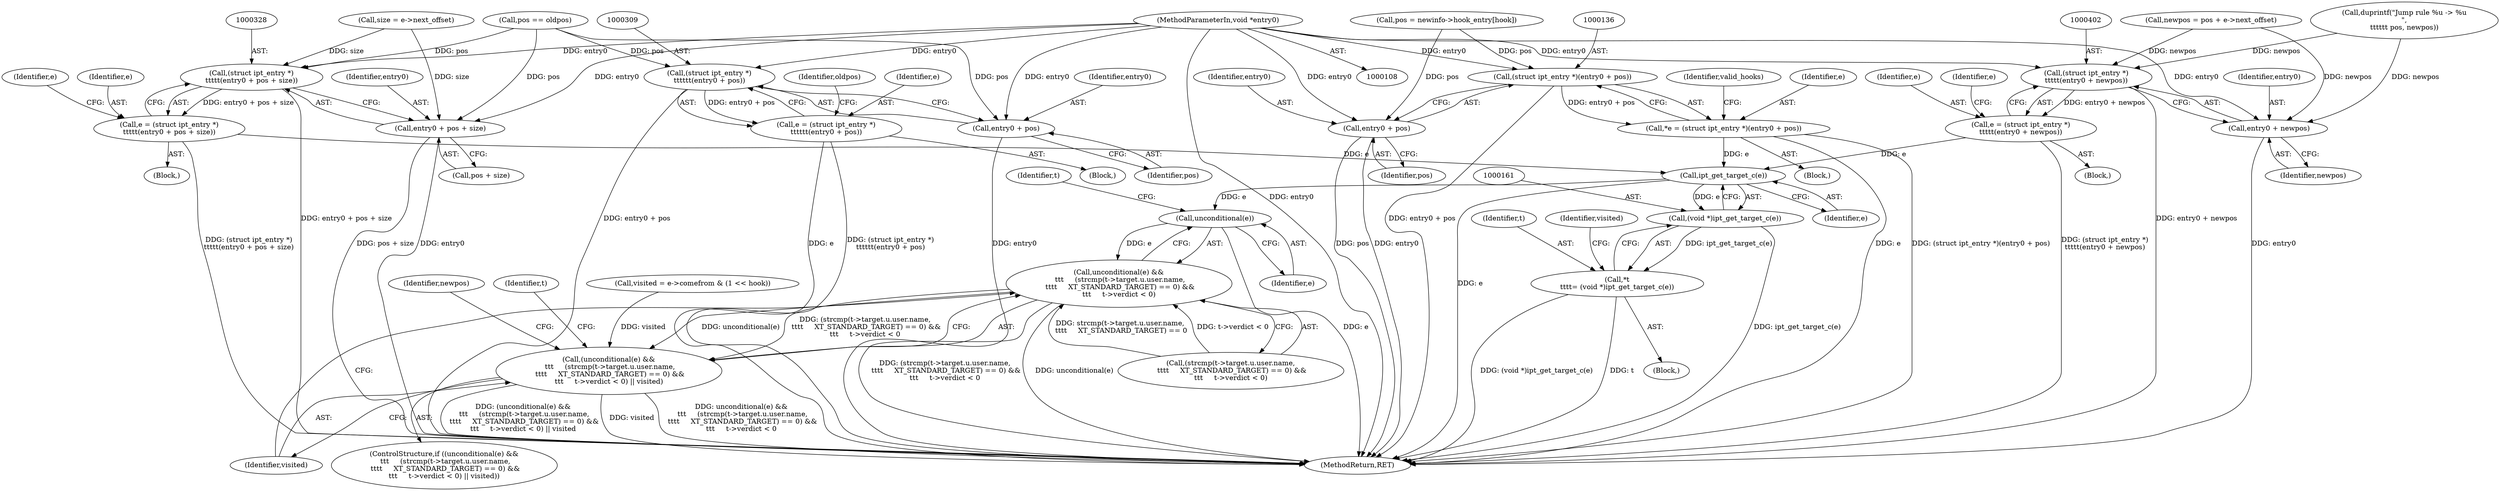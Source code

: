 digraph "0_linux_54d83fc74aa9ec72794373cb47432c5f7fb1a309_6@pointer" {
"1000111" [label="(MethodParameterIn,void *entry0)"];
"1000135" [label="(Call,(struct ipt_entry *)(entry0 + pos))"];
"1000133" [label="(Call,*e = (struct ipt_entry *)(entry0 + pos))"];
"1000162" [label="(Call,ipt_get_target_c(e))"];
"1000160" [label="(Call,(void *)ipt_get_target_c(e))"];
"1000158" [label="(Call,*t\n\t\t\t\t= (void *)ipt_get_target_c(e))"];
"1000206" [label="(Call,unconditional(e))"];
"1000205" [label="(Call,unconditional(e) &&\n \t\t\t     (strcmp(t->target.u.user.name,\n \t\t\t\t     XT_STANDARD_TARGET) == 0) &&\n\t\t\t     t->verdict < 0)"];
"1000204" [label="(Call,(unconditional(e) &&\n \t\t\t     (strcmp(t->target.u.user.name,\n \t\t\t\t     XT_STANDARD_TARGET) == 0) &&\n\t\t\t     t->verdict < 0) || visited)"];
"1000137" [label="(Call,entry0 + pos)"];
"1000308" [label="(Call,(struct ipt_entry *)\n\t\t\t\t\t\t(entry0 + pos))"];
"1000306" [label="(Call,e = (struct ipt_entry *)\n\t\t\t\t\t\t(entry0 + pos))"];
"1000310" [label="(Call,entry0 + pos)"];
"1000327" [label="(Call,(struct ipt_entry *)\n\t\t\t\t\t(entry0 + pos + size))"];
"1000325" [label="(Call,e = (struct ipt_entry *)\n\t\t\t\t\t(entry0 + pos + size))"];
"1000329" [label="(Call,entry0 + pos + size)"];
"1000401" [label="(Call,(struct ipt_entry *)\n\t\t\t\t\t(entry0 + newpos))"];
"1000399" [label="(Call,e = (struct ipt_entry *)\n\t\t\t\t\t(entry0 + newpos))"];
"1000403" [label="(Call,entry0 + newpos)"];
"1000204" [label="(Call,(unconditional(e) &&\n \t\t\t     (strcmp(t->target.u.user.name,\n \t\t\t\t     XT_STANDARD_TARGET) == 0) &&\n\t\t\t     t->verdict < 0) || visited)"];
"1000227" [label="(Identifier,visited)"];
"1000125" [label="(Call,pos = newinfo->hook_entry[hook])"];
"1000311" [label="(Identifier,entry0)"];
"1000138" [label="(Identifier,entry0)"];
"1000348" [label="(Identifier,newpos)"];
"1000160" [label="(Call,(void *)ipt_get_target_c(e))"];
"1000159" [label="(Identifier,t)"];
"1000239" [label="(Identifier,t)"];
"1000165" [label="(Call,visited = e->comefrom & (1 << hook))"];
"1000302" [label="(Call,pos == oldpos)"];
"1000392" [label="(Call,newpos = pos + e->next_offset)"];
"1000203" [label="(ControlStructure,if ((unconditional(e) &&\n \t\t\t     (strcmp(t->target.u.user.name,\n \t\t\t\t     XT_STANDARD_TARGET) == 0) &&\n\t\t\t     t->verdict < 0) || visited))"];
"1000137" [label="(Call,entry0 + pos)"];
"1000400" [label="(Identifier,e)"];
"1000163" [label="(Identifier,e)"];
"1000409" [label="(Identifier,e)"];
"1000156" [label="(Block,)"];
"1000314" [label="(Identifier,oldpos)"];
"1000123" [label="(Block,)"];
"1000306" [label="(Call,e = (struct ipt_entry *)\n\t\t\t\t\t\t(entry0 + pos))"];
"1000337" [label="(Identifier,e)"];
"1000228" [label="(Block,)"];
"1000310" [label="(Call,entry0 + pos)"];
"1000166" [label="(Identifier,visited)"];
"1000158" [label="(Call,*t\n\t\t\t\t= (void *)ipt_get_target_c(e))"];
"1000399" [label="(Call,e = (struct ipt_entry *)\n\t\t\t\t\t(entry0 + newpos))"];
"1000422" [label="(MethodReturn,RET)"];
"1000312" [label="(Identifier,pos)"];
"1000404" [label="(Identifier,entry0)"];
"1000207" [label="(Identifier,e)"];
"1000205" [label="(Call,unconditional(e) &&\n \t\t\t     (strcmp(t->target.u.user.name,\n \t\t\t\t     XT_STANDARD_TARGET) == 0) &&\n\t\t\t     t->verdict < 0)"];
"1000330" [label="(Identifier,entry0)"];
"1000401" [label="(Call,(struct ipt_entry *)\n\t\t\t\t\t(entry0 + newpos))"];
"1000345" [label="(Block,)"];
"1000405" [label="(Identifier,newpos)"];
"1000308" [label="(Call,(struct ipt_entry *)\n\t\t\t\t\t\t(entry0 + pos))"];
"1000162" [label="(Call,ipt_get_target_c(e))"];
"1000263" [label="(Block,)"];
"1000386" [label="(Call,duprintf(\"Jump rule %u -> %u\n\",\n\t\t\t\t\t\t pos, newpos))"];
"1000325" [label="(Call,e = (struct ipt_entry *)\n\t\t\t\t\t(entry0 + pos + size))"];
"1000403" [label="(Call,entry0 + newpos)"];
"1000134" [label="(Identifier,e)"];
"1000307" [label="(Identifier,e)"];
"1000206" [label="(Call,unconditional(e))"];
"1000320" [label="(Call,size = e->next_offset)"];
"1000143" [label="(Identifier,valid_hooks)"];
"1000329" [label="(Call,entry0 + pos + size)"];
"1000208" [label="(Call,(strcmp(t->target.u.user.name,\n \t\t\t\t     XT_STANDARD_TARGET) == 0) &&\n\t\t\t     t->verdict < 0)"];
"1000331" [label="(Call,pos + size)"];
"1000133" [label="(Call,*e = (struct ipt_entry *)(entry0 + pos))"];
"1000215" [label="(Identifier,t)"];
"1000139" [label="(Identifier,pos)"];
"1000111" [label="(MethodParameterIn,void *entry0)"];
"1000327" [label="(Call,(struct ipt_entry *)\n\t\t\t\t\t(entry0 + pos + size))"];
"1000135" [label="(Call,(struct ipt_entry *)(entry0 + pos))"];
"1000326" [label="(Identifier,e)"];
"1000111" -> "1000108"  [label="AST: "];
"1000111" -> "1000422"  [label="DDG: entry0"];
"1000111" -> "1000135"  [label="DDG: entry0"];
"1000111" -> "1000137"  [label="DDG: entry0"];
"1000111" -> "1000308"  [label="DDG: entry0"];
"1000111" -> "1000310"  [label="DDG: entry0"];
"1000111" -> "1000327"  [label="DDG: entry0"];
"1000111" -> "1000329"  [label="DDG: entry0"];
"1000111" -> "1000401"  [label="DDG: entry0"];
"1000111" -> "1000403"  [label="DDG: entry0"];
"1000135" -> "1000133"  [label="AST: "];
"1000135" -> "1000137"  [label="CFG: "];
"1000136" -> "1000135"  [label="AST: "];
"1000137" -> "1000135"  [label="AST: "];
"1000133" -> "1000135"  [label="CFG: "];
"1000135" -> "1000422"  [label="DDG: entry0 + pos"];
"1000135" -> "1000133"  [label="DDG: entry0 + pos"];
"1000125" -> "1000135"  [label="DDG: pos"];
"1000133" -> "1000123"  [label="AST: "];
"1000134" -> "1000133"  [label="AST: "];
"1000143" -> "1000133"  [label="CFG: "];
"1000133" -> "1000422"  [label="DDG: e"];
"1000133" -> "1000422"  [label="DDG: (struct ipt_entry *)(entry0 + pos)"];
"1000133" -> "1000162"  [label="DDG: e"];
"1000162" -> "1000160"  [label="AST: "];
"1000162" -> "1000163"  [label="CFG: "];
"1000163" -> "1000162"  [label="AST: "];
"1000160" -> "1000162"  [label="CFG: "];
"1000162" -> "1000422"  [label="DDG: e"];
"1000162" -> "1000160"  [label="DDG: e"];
"1000325" -> "1000162"  [label="DDG: e"];
"1000399" -> "1000162"  [label="DDG: e"];
"1000162" -> "1000206"  [label="DDG: e"];
"1000160" -> "1000158"  [label="AST: "];
"1000161" -> "1000160"  [label="AST: "];
"1000158" -> "1000160"  [label="CFG: "];
"1000160" -> "1000422"  [label="DDG: ipt_get_target_c(e)"];
"1000160" -> "1000158"  [label="DDG: ipt_get_target_c(e)"];
"1000158" -> "1000156"  [label="AST: "];
"1000159" -> "1000158"  [label="AST: "];
"1000166" -> "1000158"  [label="CFG: "];
"1000158" -> "1000422"  [label="DDG: t"];
"1000158" -> "1000422"  [label="DDG: (void *)ipt_get_target_c(e)"];
"1000206" -> "1000205"  [label="AST: "];
"1000206" -> "1000207"  [label="CFG: "];
"1000207" -> "1000206"  [label="AST: "];
"1000215" -> "1000206"  [label="CFG: "];
"1000205" -> "1000206"  [label="CFG: "];
"1000206" -> "1000422"  [label="DDG: e"];
"1000206" -> "1000205"  [label="DDG: e"];
"1000205" -> "1000204"  [label="AST: "];
"1000205" -> "1000208"  [label="CFG: "];
"1000208" -> "1000205"  [label="AST: "];
"1000227" -> "1000205"  [label="CFG: "];
"1000204" -> "1000205"  [label="CFG: "];
"1000205" -> "1000422"  [label="DDG: unconditional(e)"];
"1000205" -> "1000422"  [label="DDG: (strcmp(t->target.u.user.name,\n \t\t\t\t     XT_STANDARD_TARGET) == 0) &&\n\t\t\t     t->verdict < 0"];
"1000205" -> "1000204"  [label="DDG: unconditional(e)"];
"1000205" -> "1000204"  [label="DDG: (strcmp(t->target.u.user.name,\n \t\t\t\t     XT_STANDARD_TARGET) == 0) &&\n\t\t\t     t->verdict < 0"];
"1000208" -> "1000205"  [label="DDG: strcmp(t->target.u.user.name,\n \t\t\t\t     XT_STANDARD_TARGET) == 0"];
"1000208" -> "1000205"  [label="DDG: t->verdict < 0"];
"1000204" -> "1000203"  [label="AST: "];
"1000204" -> "1000227"  [label="CFG: "];
"1000227" -> "1000204"  [label="AST: "];
"1000239" -> "1000204"  [label="CFG: "];
"1000348" -> "1000204"  [label="CFG: "];
"1000204" -> "1000422"  [label="DDG: visited"];
"1000204" -> "1000422"  [label="DDG: unconditional(e) &&\n \t\t\t     (strcmp(t->target.u.user.name,\n \t\t\t\t     XT_STANDARD_TARGET) == 0) &&\n\t\t\t     t->verdict < 0"];
"1000204" -> "1000422"  [label="DDG: (unconditional(e) &&\n \t\t\t     (strcmp(t->target.u.user.name,\n \t\t\t\t     XT_STANDARD_TARGET) == 0) &&\n\t\t\t     t->verdict < 0) || visited"];
"1000165" -> "1000204"  [label="DDG: visited"];
"1000137" -> "1000139"  [label="CFG: "];
"1000138" -> "1000137"  [label="AST: "];
"1000139" -> "1000137"  [label="AST: "];
"1000137" -> "1000422"  [label="DDG: pos"];
"1000137" -> "1000422"  [label="DDG: entry0"];
"1000125" -> "1000137"  [label="DDG: pos"];
"1000308" -> "1000306"  [label="AST: "];
"1000308" -> "1000310"  [label="CFG: "];
"1000309" -> "1000308"  [label="AST: "];
"1000310" -> "1000308"  [label="AST: "];
"1000306" -> "1000308"  [label="CFG: "];
"1000308" -> "1000422"  [label="DDG: entry0 + pos"];
"1000308" -> "1000306"  [label="DDG: entry0 + pos"];
"1000302" -> "1000308"  [label="DDG: pos"];
"1000306" -> "1000263"  [label="AST: "];
"1000307" -> "1000306"  [label="AST: "];
"1000314" -> "1000306"  [label="CFG: "];
"1000306" -> "1000422"  [label="DDG: e"];
"1000306" -> "1000422"  [label="DDG: (struct ipt_entry *)\n\t\t\t\t\t\t(entry0 + pos)"];
"1000310" -> "1000312"  [label="CFG: "];
"1000311" -> "1000310"  [label="AST: "];
"1000312" -> "1000310"  [label="AST: "];
"1000310" -> "1000422"  [label="DDG: entry0"];
"1000302" -> "1000310"  [label="DDG: pos"];
"1000327" -> "1000325"  [label="AST: "];
"1000327" -> "1000329"  [label="CFG: "];
"1000328" -> "1000327"  [label="AST: "];
"1000329" -> "1000327"  [label="AST: "];
"1000325" -> "1000327"  [label="CFG: "];
"1000327" -> "1000422"  [label="DDG: entry0 + pos + size"];
"1000327" -> "1000325"  [label="DDG: entry0 + pos + size"];
"1000302" -> "1000327"  [label="DDG: pos"];
"1000320" -> "1000327"  [label="DDG: size"];
"1000325" -> "1000228"  [label="AST: "];
"1000326" -> "1000325"  [label="AST: "];
"1000337" -> "1000325"  [label="CFG: "];
"1000325" -> "1000422"  [label="DDG: (struct ipt_entry *)\n\t\t\t\t\t(entry0 + pos + size)"];
"1000329" -> "1000331"  [label="CFG: "];
"1000330" -> "1000329"  [label="AST: "];
"1000331" -> "1000329"  [label="AST: "];
"1000329" -> "1000422"  [label="DDG: pos + size"];
"1000329" -> "1000422"  [label="DDG: entry0"];
"1000302" -> "1000329"  [label="DDG: pos"];
"1000320" -> "1000329"  [label="DDG: size"];
"1000401" -> "1000399"  [label="AST: "];
"1000401" -> "1000403"  [label="CFG: "];
"1000402" -> "1000401"  [label="AST: "];
"1000403" -> "1000401"  [label="AST: "];
"1000399" -> "1000401"  [label="CFG: "];
"1000401" -> "1000422"  [label="DDG: entry0 + newpos"];
"1000401" -> "1000399"  [label="DDG: entry0 + newpos"];
"1000386" -> "1000401"  [label="DDG: newpos"];
"1000392" -> "1000401"  [label="DDG: newpos"];
"1000399" -> "1000345"  [label="AST: "];
"1000400" -> "1000399"  [label="AST: "];
"1000409" -> "1000399"  [label="CFG: "];
"1000399" -> "1000422"  [label="DDG: (struct ipt_entry *)\n\t\t\t\t\t(entry0 + newpos)"];
"1000403" -> "1000405"  [label="CFG: "];
"1000404" -> "1000403"  [label="AST: "];
"1000405" -> "1000403"  [label="AST: "];
"1000403" -> "1000422"  [label="DDG: entry0"];
"1000386" -> "1000403"  [label="DDG: newpos"];
"1000392" -> "1000403"  [label="DDG: newpos"];
}
